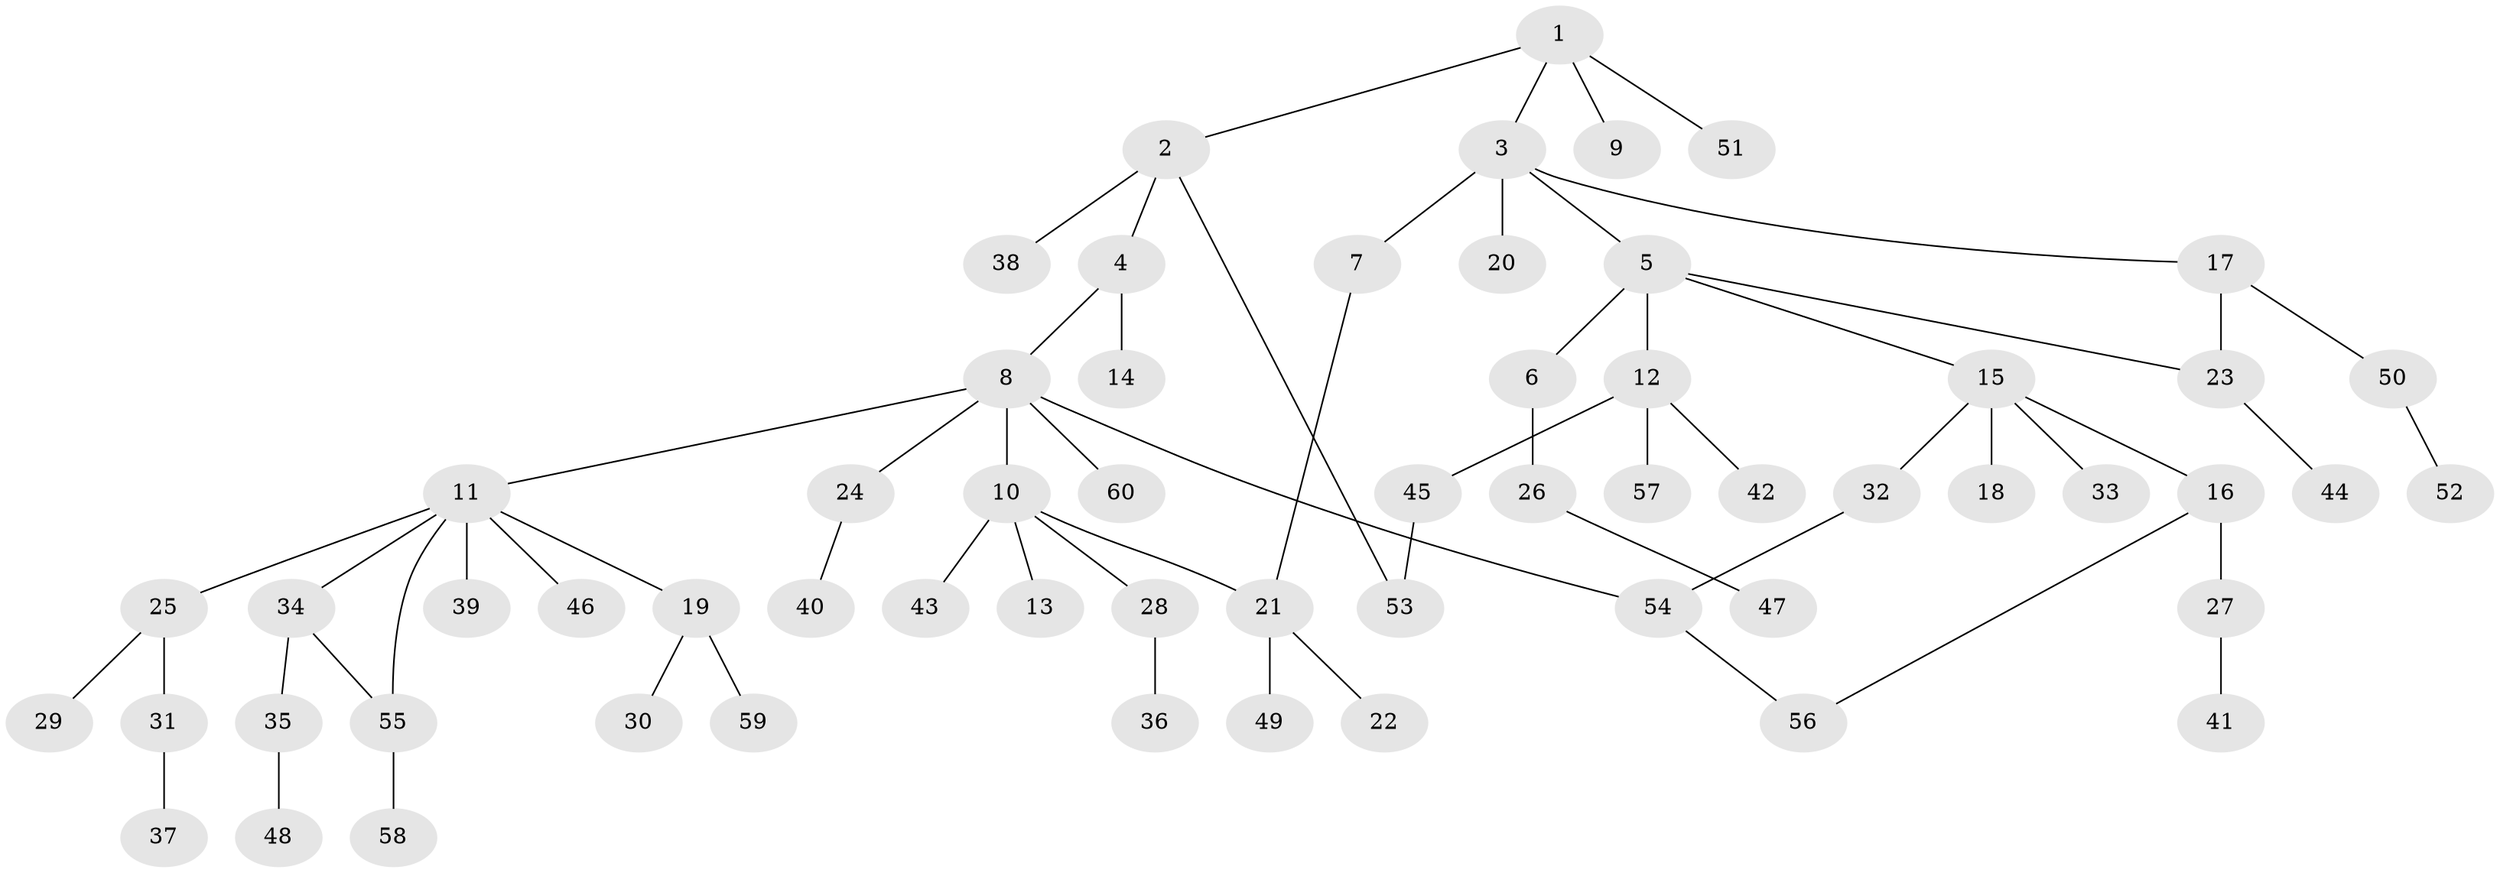 // Generated by graph-tools (version 1.1) at 2025/49/03/09/25 03:49:17]
// undirected, 60 vertices, 65 edges
graph export_dot {
graph [start="1"]
  node [color=gray90,style=filled];
  1;
  2;
  3;
  4;
  5;
  6;
  7;
  8;
  9;
  10;
  11;
  12;
  13;
  14;
  15;
  16;
  17;
  18;
  19;
  20;
  21;
  22;
  23;
  24;
  25;
  26;
  27;
  28;
  29;
  30;
  31;
  32;
  33;
  34;
  35;
  36;
  37;
  38;
  39;
  40;
  41;
  42;
  43;
  44;
  45;
  46;
  47;
  48;
  49;
  50;
  51;
  52;
  53;
  54;
  55;
  56;
  57;
  58;
  59;
  60;
  1 -- 2;
  1 -- 3;
  1 -- 9;
  1 -- 51;
  2 -- 4;
  2 -- 38;
  2 -- 53;
  3 -- 5;
  3 -- 7;
  3 -- 17;
  3 -- 20;
  4 -- 8;
  4 -- 14;
  5 -- 6;
  5 -- 12;
  5 -- 15;
  5 -- 23;
  6 -- 26;
  7 -- 21;
  8 -- 10;
  8 -- 11;
  8 -- 24;
  8 -- 60;
  8 -- 54;
  10 -- 13;
  10 -- 21;
  10 -- 28;
  10 -- 43;
  11 -- 19;
  11 -- 25;
  11 -- 34;
  11 -- 39;
  11 -- 46;
  11 -- 55;
  12 -- 42;
  12 -- 45;
  12 -- 57;
  15 -- 16;
  15 -- 18;
  15 -- 32;
  15 -- 33;
  16 -- 27;
  16 -- 56;
  17 -- 23;
  17 -- 50;
  19 -- 30;
  19 -- 59;
  21 -- 22;
  21 -- 49;
  23 -- 44;
  24 -- 40;
  25 -- 29;
  25 -- 31;
  26 -- 47;
  27 -- 41;
  28 -- 36;
  31 -- 37;
  32 -- 54;
  34 -- 35;
  34 -- 55;
  35 -- 48;
  45 -- 53;
  50 -- 52;
  54 -- 56;
  55 -- 58;
}
